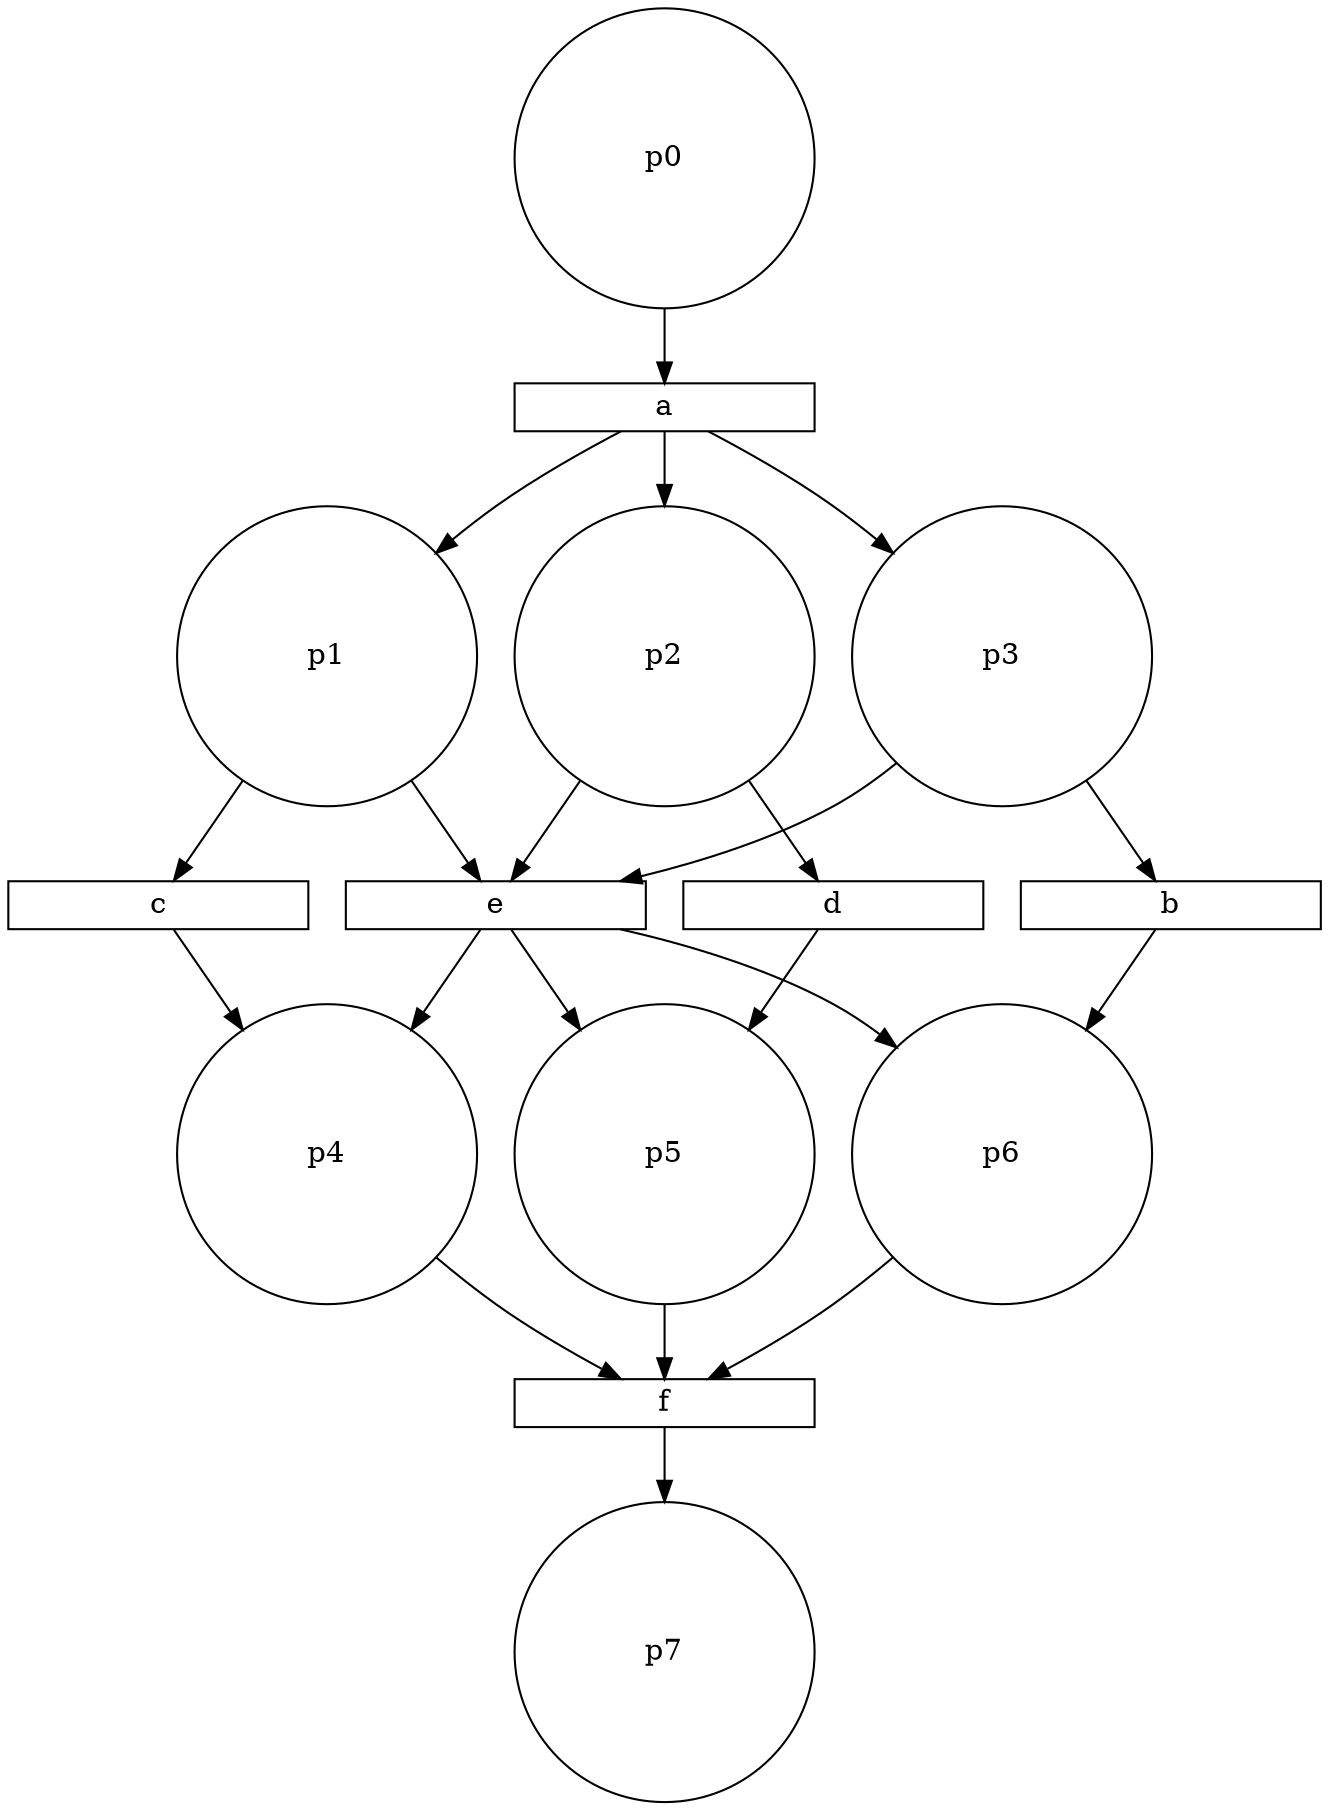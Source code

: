 digraph G{
	subgraph place {
		graph [shape = circle, color = gray];
		node [shape = circle, fixedsize = true, width = 2];
		"p0";
		"p1";
		"p2";
		"p3";
		"p4";
		"p5";
		"p6";
		"p7";
	}
	subgraph transitions {
		node [shape = rect, height = 0.2, width = 2];
		"a";
		"b";
		"c";
		"d";
		"f";
		"e";
	}
	"p0" -> "a";
	"a" -> "p1";
	"a" -> "p2";
	"a" -> "p3";
	"p3" -> "b";
	"b" -> "p6";
	"p1" -> "c";
	"c" -> "p4";
	"p2" -> "d";
	"d" -> "p5";
	"p4" -> "f";
	"p5" -> "f";
	"p6" -> "f";
	"f" -> "p7";
	"p1" -> "e";
	"p2" -> "e";
	"p3" -> "e";
	"e" -> "p4";
	"e" -> "p5";
	"e" -> "p6";
}